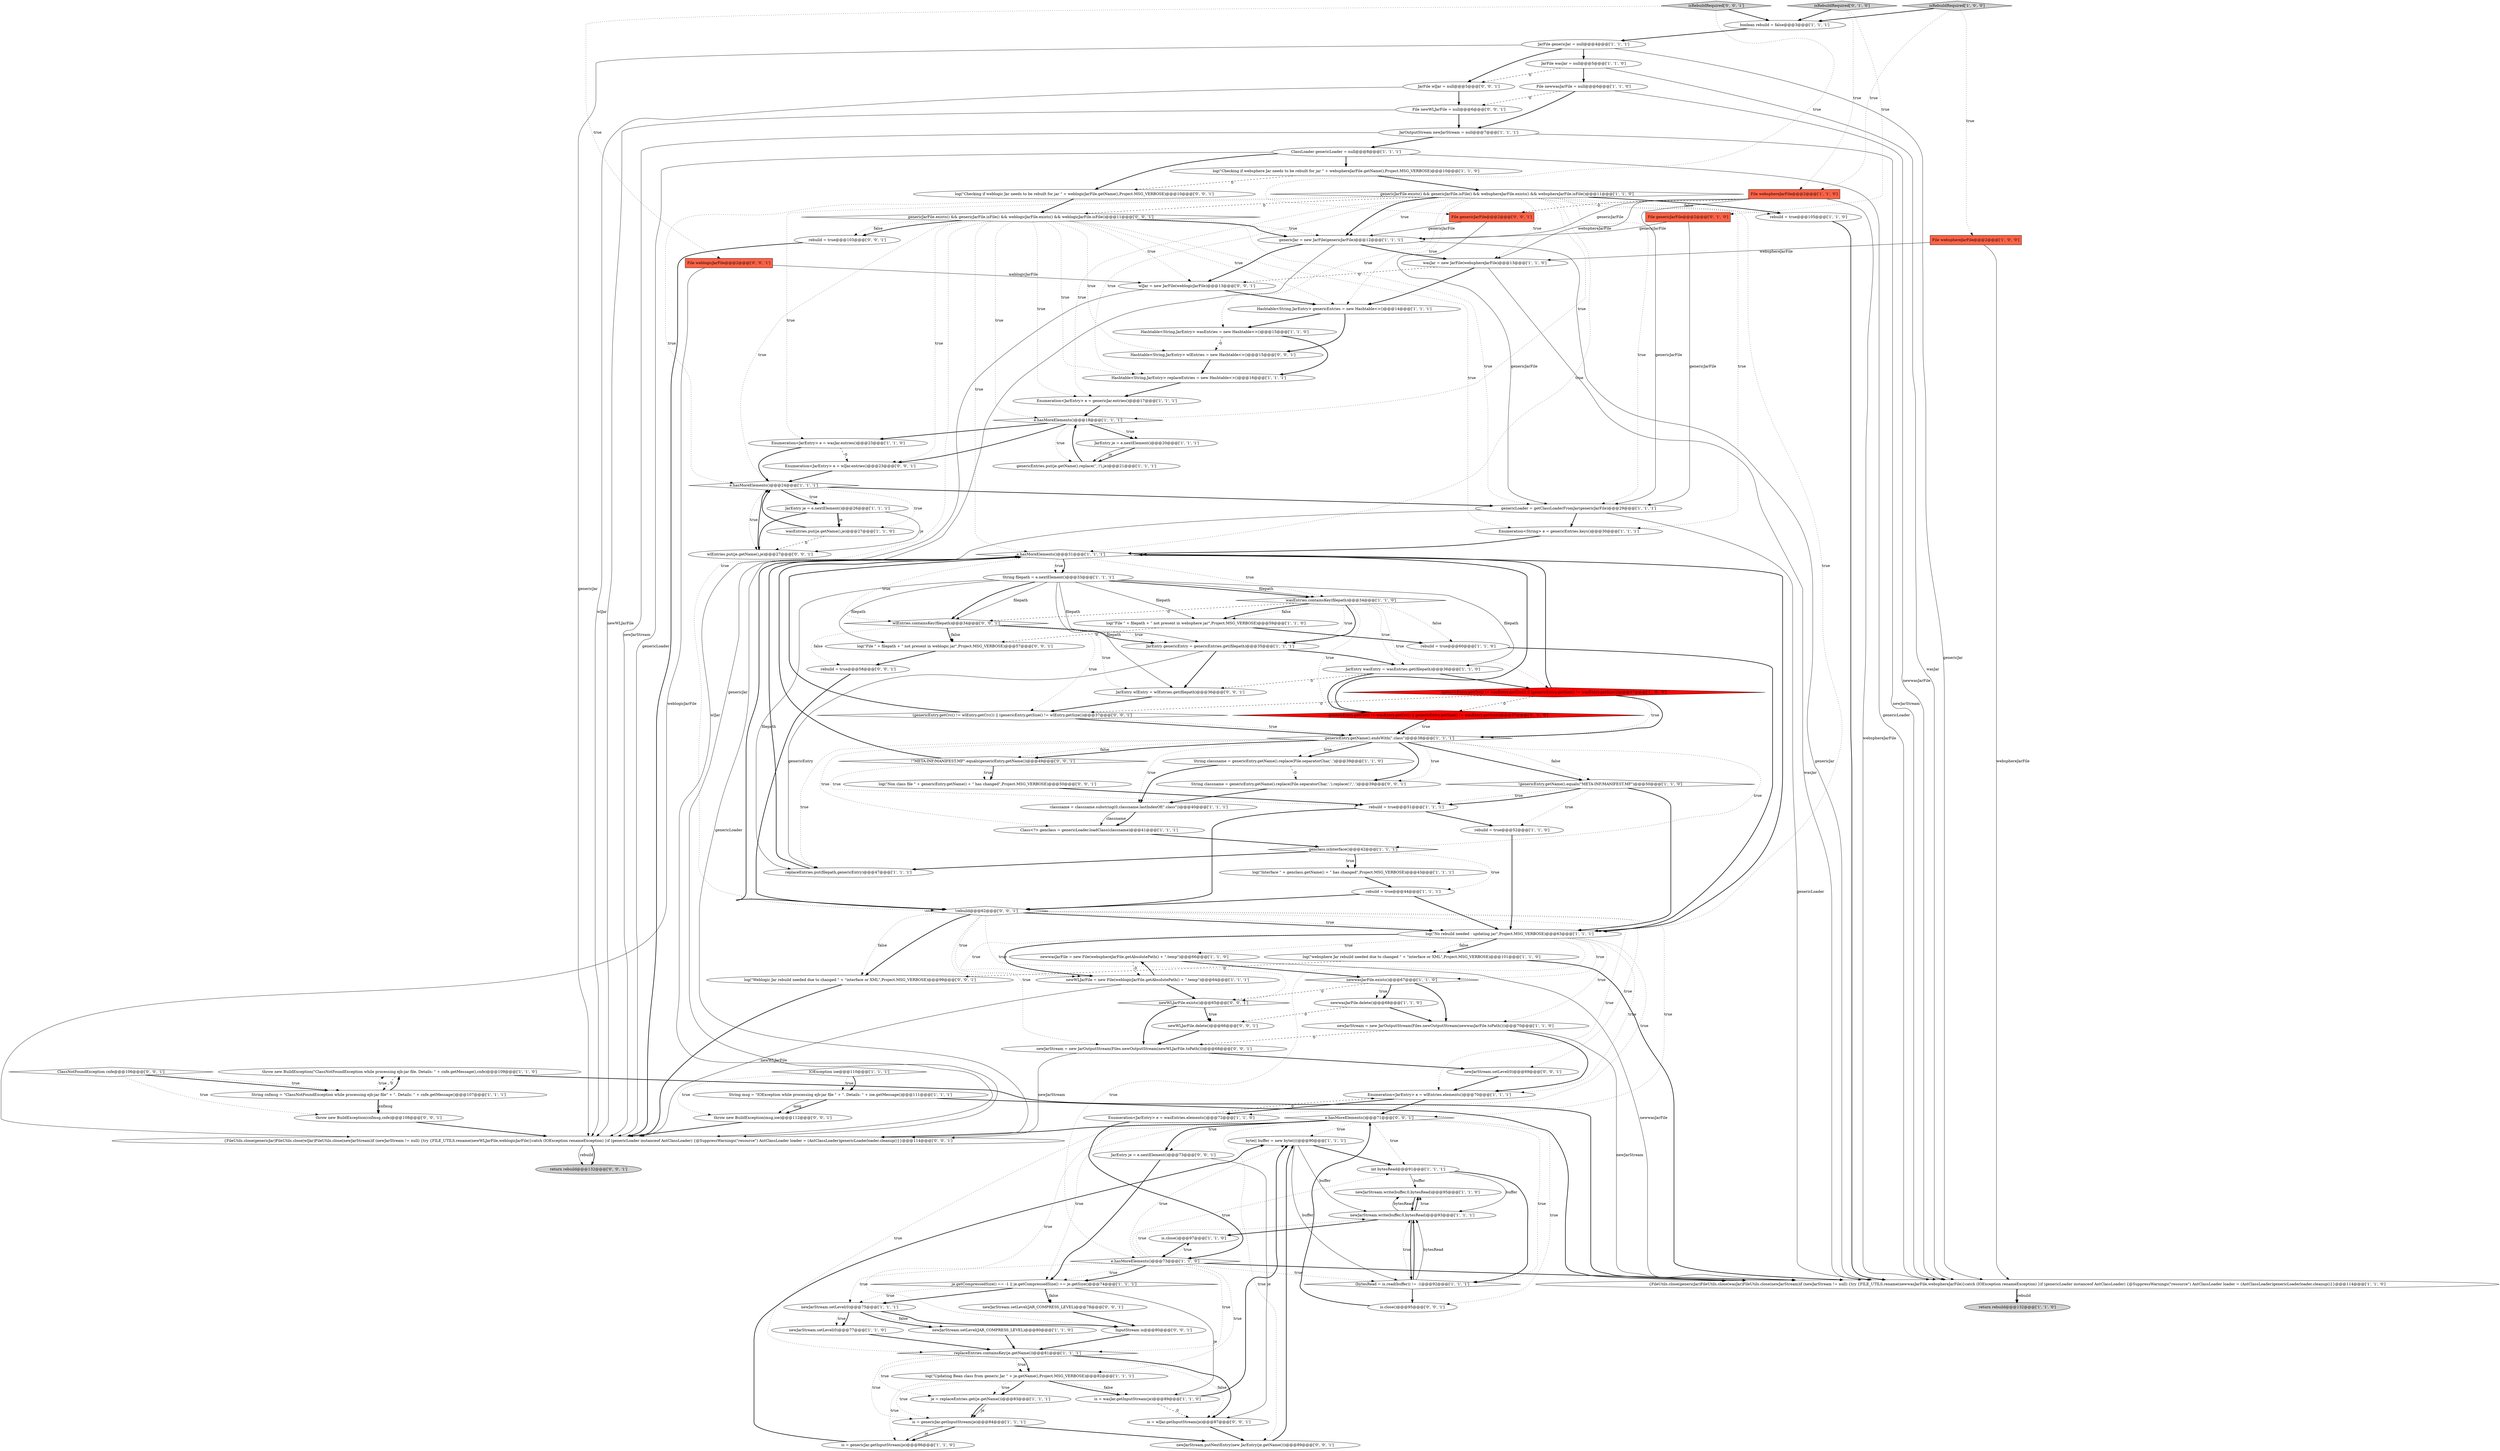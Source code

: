 digraph {
107 [style = filled, label = "File newWLJarFile = null@@@6@@@['0', '0', '1']", fillcolor = white, shape = ellipse image = "AAA0AAABBB3BBB"];
83 [style = filled, label = "isRebuildRequired['0', '0', '1']", fillcolor = lightgray, shape = diamond image = "AAA0AAABBB3BBB"];
32 [style = filled, label = "String classname = genericEntry.getName().replace(File.separatorChar,'.')@@@39@@@['1', '1', '0']", fillcolor = white, shape = ellipse image = "AAA0AAABBB1BBB"];
28 [style = filled, label = "byte(( buffer = new byte((((@@@90@@@['1', '1', '1']", fillcolor = white, shape = ellipse image = "AAA0AAABBB1BBB"];
8 [style = filled, label = "genclass.isInterface()@@@42@@@['1', '1', '1']", fillcolor = white, shape = diamond image = "AAA0AAABBB1BBB"];
79 [style = filled, label = "isRebuildRequired['0', '1', '0']", fillcolor = lightgray, shape = diamond image = "AAA0AAABBB2BBB"];
72 [style = filled, label = "replaceEntries.containsKey(je.getName())@@@81@@@['1', '1', '1']", fillcolor = white, shape = diamond image = "AAA0AAABBB1BBB"];
20 [style = filled, label = "wasEntries.put(je.getName(),je)@@@27@@@['1', '1', '0']", fillcolor = white, shape = ellipse image = "AAA0AAABBB1BBB"];
74 [style = filled, label = "is.close()@@@97@@@['1', '1', '0']", fillcolor = white, shape = ellipse image = "AAA0AAABBB1BBB"];
51 [style = filled, label = "boolean rebuild = false@@@3@@@['1', '1', '1']", fillcolor = white, shape = ellipse image = "AAA0AAABBB1BBB"];
78 [style = filled, label = "File genericJarFile@@@2@@@['0', '1', '0']", fillcolor = tomato, shape = box image = "AAA0AAABBB2BBB"];
6 [style = filled, label = "genericEntries.put(je.getName().replace('\','/'),je)@@@21@@@['1', '1', '1']", fillcolor = white, shape = ellipse image = "AAA0AAABBB1BBB"];
114 [style = filled, label = "ClassNotFoundException cnfe@@@106@@@['0', '0', '1']", fillcolor = white, shape = diamond image = "AAA0AAABBB3BBB"];
24 [style = filled, label = "JarEntry wasEntry = wasEntries.get(filepath)@@@36@@@['1', '1', '0']", fillcolor = white, shape = ellipse image = "AAA0AAABBB1BBB"];
26 [style = filled, label = "JarFile genericJar = null@@@4@@@['1', '1', '1']", fillcolor = white, shape = ellipse image = "AAA0AAABBB1BBB"];
27 [style = filled, label = "e.hasMoreElements()@@@24@@@['1', '1', '1']", fillcolor = white, shape = diamond image = "AAA0AAABBB1BBB"];
42 [style = filled, label = "wasJar = new JarFile(websphereJarFile)@@@13@@@['1', '1', '0']", fillcolor = white, shape = ellipse image = "AAA0AAABBB1BBB"];
3 [style = filled, label = "rebuild = true@@@60@@@['1', '1', '0']", fillcolor = white, shape = ellipse image = "AAA0AAABBB1BBB"];
116 [style = filled, label = "(genericEntry.getCrc() != wlEntry.getCrc()) || (genericEntry.getSize() != wlEntry.getSize())@@@37@@@['0', '0', '1']", fillcolor = white, shape = diamond image = "AAA0AAABBB3BBB"];
91 [style = filled, label = "Enumeration<JarEntry> e = wlJar.entries()@@@23@@@['0', '0', '1']", fillcolor = white, shape = ellipse image = "AAA0AAABBB3BBB"];
65 [style = filled, label = "newJarStream.setLevel(0)@@@75@@@['1', '1', '1']", fillcolor = white, shape = ellipse image = "AAA0AAABBB1BBB"];
25 [style = filled, label = "int bytesRead@@@91@@@['1', '1', '1']", fillcolor = white, shape = ellipse image = "AAA0AAABBB1BBB"];
50 [style = filled, label = "!genericEntry.getName().equals(\"META-INF/MANIFEST.MF\")@@@50@@@['1', '1', '0']", fillcolor = white, shape = diamond image = "AAA0AAABBB1BBB"];
33 [style = filled, label = "JarEntry genericEntry = genericEntries.get(filepath)@@@35@@@['1', '1', '1']", fillcolor = white, shape = ellipse image = "AAA0AAABBB1BBB"];
14 [style = filled, label = "String cnfmsg = \"ClassNotFoundException while processing ejb-jar file\" + \". Details: \" + cnfe.getMessage()@@@107@@@['1', '1', '1']", fillcolor = white, shape = ellipse image = "AAA0AAABBB1BBB"];
109 [style = filled, label = "genericJarFile.exists() && genericJarFile.isFile() && weblogicJarFile.exists() && weblogicJarFile.isFile()@@@11@@@['0', '0', '1']", fillcolor = white, shape = diamond image = "AAA0AAABBB3BBB"];
113 [style = filled, label = "newJarStream.setLevel(JAR_COMPRESS_LEVEL)@@@78@@@['0', '0', '1']", fillcolor = white, shape = ellipse image = "AAA0AAABBB3BBB"];
100 [style = filled, label = "File weblogicJarFile@@@2@@@['0', '0', '1']", fillcolor = tomato, shape = box image = "AAA0AAABBB3BBB"];
104 [style = filled, label = "log(\"Checking if weblogic Jar needs to be rebuilt for jar \" + weblogicJarFile.getName(),Project.MSG_VERBOSE)@@@10@@@['0', '0', '1']", fillcolor = white, shape = ellipse image = "AAA0AAABBB3BBB"];
54 [style = filled, label = "is = genericJar.getInputStream(je)@@@86@@@['1', '1', '0']", fillcolor = white, shape = ellipse image = "AAA0AAABBB1BBB"];
44 [style = filled, label = "log(\"No rebuild needed - updating jar\",Project.MSG_VERBOSE)@@@63@@@['1', '1', '1']", fillcolor = white, shape = ellipse image = "AAA0AAABBB1BBB"];
5 [style = filled, label = "genericJarFile.exists() && genericJarFile.isFile() && websphereJarFile.exists() && websphereJarFile.isFile()@@@11@@@['1', '1', '0']", fillcolor = white, shape = diamond image = "AAA0AAABBB1BBB"];
45 [style = filled, label = "String msg = \"IOException while processing ejb-jar file \" + \". Details: \" + ioe.getMessage()@@@111@@@['1', '1', '1']", fillcolor = white, shape = ellipse image = "AAA0AAABBB1BBB"];
115 [style = filled, label = "newWLJarFile.exists()@@@65@@@['0', '0', '1']", fillcolor = white, shape = diamond image = "AAA0AAABBB3BBB"];
35 [style = filled, label = "is = wasJar.getInputStream(je)@@@89@@@['1', '1', '0']", fillcolor = white, shape = ellipse image = "AAA0AAABBB1BBB"];
86 [style = filled, label = "is.close()@@@95@@@['0', '0', '1']", fillcolor = white, shape = ellipse image = "AAA0AAABBB3BBB"];
88 [style = filled, label = "newWLJarFile.delete()@@@66@@@['0', '0', '1']", fillcolor = white, shape = ellipse image = "AAA0AAABBB3BBB"];
95 [style = filled, label = "throw new BuildException(cnfmsg,cnfe)@@@108@@@['0', '0', '1']", fillcolor = white, shape = ellipse image = "AAA0AAABBB3BBB"];
48 [style = filled, label = "log(\"Updating Bean class from generic Jar \" + je.getName(),Project.MSG_VERBOSE)@@@82@@@['1', '1', '1']", fillcolor = white, shape = ellipse image = "AAA0AAABBB1BBB"];
94 [style = filled, label = "is = wlJar.getInputStream(je)@@@87@@@['0', '0', '1']", fillcolor = white, shape = ellipse image = "AAA0AAABBB3BBB"];
93 [style = filled, label = "wlEntries.put(je.getName(),je)@@@27@@@['0', '0', '1']", fillcolor = white, shape = ellipse image = "AAA0AAABBB3BBB"];
103 [style = filled, label = "return rebuild@@@132@@@['0', '0', '1']", fillcolor = lightgray, shape = ellipse image = "AAA0AAABBB3BBB"];
59 [style = filled, label = "JarEntry je = e.nextElement()@@@20@@@['1', '1', '1']", fillcolor = white, shape = ellipse image = "AAA0AAABBB1BBB"];
97 [style = filled, label = "Hashtable<String,JarEntry> wlEntries = new Hashtable<>()@@@15@@@['0', '0', '1']", fillcolor = white, shape = ellipse image = "AAA0AAABBB3BBB"];
84 [style = filled, label = "String classname = genericEntry.getName().replace(File.separatorChar,'.').replace('/','.')@@@39@@@['0', '0', '1']", fillcolor = white, shape = ellipse image = "AAA0AAABBB3BBB"];
105 [style = filled, label = "!rebuild@@@62@@@['0', '0', '1']", fillcolor = white, shape = diamond image = "AAA0AAABBB3BBB"];
101 [style = filled, label = "newJarStream.putNextEntry(new JarEntry(je.getName()))@@@89@@@['0', '0', '1']", fillcolor = white, shape = ellipse image = "AAA0AAABBB3BBB"];
40 [style = filled, label = "rebuild = true@@@51@@@['1', '1', '1']", fillcolor = white, shape = ellipse image = "AAA0AAABBB1BBB"];
106 [style = filled, label = "InputStream is@@@80@@@['0', '0', '1']", fillcolor = white, shape = ellipse image = "AAA0AAABBB3BBB"];
62 [style = filled, label = "Enumeration<JarEntry> e = wlEntries.elements()@@@70@@@['1', '1', '1']", fillcolor = white, shape = ellipse image = "AAA0AAABBB1BBB"];
36 [style = filled, label = "newJarStream.write(buffer,0,bytesRead)@@@95@@@['1', '1', '0']", fillcolor = white, shape = ellipse image = "AAA0AAABBB1BBB"];
9 [style = filled, label = "Hashtable<String,JarEntry> genericEntries = new Hashtable<>()@@@14@@@['1', '1', '1']", fillcolor = white, shape = ellipse image = "AAA0AAABBB1BBB"];
87 [style = filled, label = "JarEntry je = e.nextElement()@@@73@@@['0', '0', '1']", fillcolor = white, shape = ellipse image = "AAA0AAABBB3BBB"];
96 [style = filled, label = "{FileUtils.close(genericJar)FileUtils.close(wlJar)FileUtils.close(newJarStream)if (newJarStream != null) {try {FILE_UTILS.rename(newWLJarFile,weblogicJarFile)}catch (IOException renameException) }if (genericLoader instanceof AntClassLoader) {@SuppressWarnings(\"resource\") AntClassLoader loader = (AntClassLoader)genericLoaderloader.cleanup()}}@@@114@@@['0', '0', '1']", fillcolor = white, shape = ellipse image = "AAA0AAABBB3BBB"];
108 [style = filled, label = "throw new BuildException(msg,ioe)@@@112@@@['0', '0', '1']", fillcolor = white, shape = ellipse image = "AAA0AAABBB3BBB"];
11 [style = filled, label = "newwasJarFile = new File(websphereJarFile.getAbsolutePath() + \".temp\")@@@66@@@['1', '1', '0']", fillcolor = white, shape = ellipse image = "AAA0AAABBB1BBB"];
111 [style = filled, label = "JarFile wlJar = null@@@5@@@['0', '0', '1']", fillcolor = white, shape = ellipse image = "AAA0AAABBB3BBB"];
12 [style = filled, label = "IOException ioe@@@110@@@['1', '1', '1']", fillcolor = white, shape = diamond image = "AAA0AAABBB1BBB"];
118 [style = filled, label = "File genericJarFile@@@2@@@['0', '0', '1']", fillcolor = tomato, shape = box image = "AAA0AAABBB3BBB"];
37 [style = filled, label = "Hashtable<String,JarEntry> replaceEntries = new Hashtable<>()@@@16@@@['1', '1', '1']", fillcolor = white, shape = ellipse image = "AAA0AAABBB1BBB"];
89 [style = filled, label = "newJarStream.setLevel(0)@@@69@@@['0', '0', '1']", fillcolor = white, shape = ellipse image = "AAA0AAABBB3BBB"];
53 [style = filled, label = "String filepath = e.nextElement()@@@33@@@['1', '1', '1']", fillcolor = white, shape = ellipse image = "AAA0AAABBB1BBB"];
7 [style = filled, label = "Enumeration<String> e = genericEntries.keys()@@@30@@@['1', '1', '1']", fillcolor = white, shape = ellipse image = "AAA0AAABBB1BBB"];
67 [style = filled, label = "Hashtable<String,JarEntry> wasEntries = new Hashtable<>()@@@15@@@['1', '1', '0']", fillcolor = white, shape = ellipse image = "AAA0AAABBB1BBB"];
19 [style = filled, label = "ClassLoader genericLoader = null@@@8@@@['1', '1', '1']", fillcolor = white, shape = ellipse image = "AAA0AAABBB1BBB"];
1 [style = filled, label = "log(\"Interface \" + genclass.getName() + \" has changed\",Project.MSG_VERBOSE)@@@43@@@['1', '1', '1']", fillcolor = white, shape = ellipse image = "AAA0AAABBB1BBB"];
41 [style = filled, label = "Enumeration<JarEntry> e = genericJar.entries()@@@17@@@['1', '1', '1']", fillcolor = white, shape = ellipse image = "AAA0AAABBB1BBB"];
22 [style = filled, label = "JarEntry je = e.nextElement()@@@26@@@['1', '1', '1']", fillcolor = white, shape = ellipse image = "AAA0AAABBB1BBB"];
98 [style = filled, label = "rebuild = true@@@103@@@['0', '0', '1']", fillcolor = white, shape = ellipse image = "AAA0AAABBB3BBB"];
21 [style = filled, label = "rebuild = true@@@105@@@['1', '1', '0']", fillcolor = white, shape = ellipse image = "AAA0AAABBB1BBB"];
117 [style = filled, label = "!\"META-INF/MANIFEST.MF\".equals(genericEntry.getName())@@@49@@@['0', '0', '1']", fillcolor = white, shape = diamond image = "AAA0AAABBB3BBB"];
70 [style = filled, label = "(genericEntry.getCrc() != wasEntry.getCrc()) || (genericEntry.getSize() != wasEntry.getSize())@@@37@@@['1', '0', '0']", fillcolor = red, shape = diamond image = "AAA1AAABBB1BBB"];
68 [style = filled, label = "wasEntries.containsKey(filepath)@@@34@@@['1', '1', '0']", fillcolor = white, shape = diamond image = "AAA0AAABBB1BBB"];
99 [style = filled, label = "wlEntries.containsKey(filepath)@@@34@@@['0', '0', '1']", fillcolor = white, shape = diamond image = "AAA0AAABBB3BBB"];
56 [style = filled, label = "{FileUtils.close(genericJar)FileUtils.close(wasJar)FileUtils.close(newJarStream)if (newJarStream != null) {try {FILE_UTILS.rename(newwasJarFile,websphereJarFile)}catch (IOException renameException) }if (genericLoader instanceof AntClassLoader) {@SuppressWarnings(\"resource\") AntClassLoader loader = (AntClassLoader)genericLoaderloader.cleanup()}}@@@114@@@['1', '1', '0']", fillcolor = white, shape = ellipse image = "AAA0AAABBB1BBB"];
58 [style = filled, label = "je = replaceEntries.get(je.getName())@@@83@@@['1', '1', '1']", fillcolor = white, shape = ellipse image = "AAA0AAABBB1BBB"];
66 [style = filled, label = "genericJar = new JarFile(genericJarFile)@@@12@@@['1', '1', '1']", fillcolor = white, shape = ellipse image = "AAA0AAABBB1BBB"];
13 [style = filled, label = "e.hasMoreElements()@@@31@@@['1', '1', '1']", fillcolor = white, shape = diamond image = "AAA0AAABBB1BBB"];
47 [style = filled, label = "JarOutputStream newJarStream = null@@@7@@@['1', '1', '1']", fillcolor = white, shape = ellipse image = "AAA0AAABBB1BBB"];
49 [style = filled, label = "genericEntry.getName().endsWith(\".class\")@@@38@@@['1', '1', '1']", fillcolor = white, shape = diamond image = "AAA0AAABBB1BBB"];
81 [style = filled, label = "JarEntry wlEntry = wlEntries.get(filepath)@@@36@@@['0', '0', '1']", fillcolor = white, shape = ellipse image = "AAA0AAABBB3BBB"];
10 [style = filled, label = "File newwasJarFile = null@@@6@@@['1', '1', '0']", fillcolor = white, shape = ellipse image = "AAA0AAABBB1BBB"];
38 [style = filled, label = "newwasJarFile.exists()@@@67@@@['1', '1', '0']", fillcolor = white, shape = diamond image = "AAA0AAABBB1BBB"];
64 [style = filled, label = "Enumeration<JarEntry> e = wasJar.entries()@@@23@@@['1', '1', '0']", fillcolor = white, shape = ellipse image = "AAA0AAABBB1BBB"];
23 [style = filled, label = "genericLoader = getClassLoaderFromJar(genericJarFile)@@@29@@@['1', '1', '1']", fillcolor = white, shape = ellipse image = "AAA0AAABBB1BBB"];
63 [style = filled, label = "throw new BuildException(\"ClassNotFoundException while processing ejb-jar file. Details: \" + cnfe.getMessage(),cnfe)@@@109@@@['1', '1', '0']", fillcolor = white, shape = ellipse image = "AAA0AAABBB1BBB"];
39 [style = filled, label = "classname = classname.substring(0,classname.lastIndexOf(\".class\"))@@@40@@@['1', '1', '1']", fillcolor = white, shape = ellipse image = "AAA0AAABBB1BBB"];
110 [style = filled, label = "log(\"Weblogic Jar rebuild needed due to changed \" + \"interface or XML\",Project.MSG_VERBOSE)@@@99@@@['0', '0', '1']", fillcolor = white, shape = ellipse image = "AAA0AAABBB3BBB"];
73 [style = filled, label = "newJarStream.setLevel(0)@@@77@@@['1', '1', '0']", fillcolor = white, shape = ellipse image = "AAA0AAABBB1BBB"];
34 [style = filled, label = "return rebuild@@@132@@@['1', '1', '0']", fillcolor = lightgray, shape = ellipse image = "AAA0AAABBB1BBB"];
85 [style = filled, label = "e.hasMoreElements()@@@71@@@['0', '0', '1']", fillcolor = white, shape = diamond image = "AAA0AAABBB3BBB"];
4 [style = filled, label = "File websphereJarFile@@@2@@@['1', '0', '0']", fillcolor = tomato, shape = box image = "AAA0AAABBB1BBB"];
76 [style = filled, label = "newwasJarFile.delete()@@@68@@@['1', '1', '0']", fillcolor = white, shape = ellipse image = "AAA0AAABBB1BBB"];
80 [style = filled, label = "genericEntry.getCrc() != wasEntry.getCrc() || genericEntry.getSize() != wasEntry.getSize()@@@37@@@['0', '1', '0']", fillcolor = red, shape = diamond image = "AAA1AAABBB2BBB"];
0 [style = filled, label = "newJarStream.write(buffer,0,bytesRead)@@@93@@@['1', '1', '1']", fillcolor = white, shape = ellipse image = "AAA0AAABBB1BBB"];
69 [style = filled, label = "File websphereJarFile@@@2@@@['1', '1', '0']", fillcolor = tomato, shape = box image = "AAA0AAABBB1BBB"];
71 [style = filled, label = "Class<?> genclass = genericLoader.loadClass(classname)@@@41@@@['1', '1', '1']", fillcolor = white, shape = ellipse image = "AAA0AAABBB1BBB"];
61 [style = filled, label = "log(\"websphere Jar rebuild needed due to changed \" + \"interface or XML\",Project.MSG_VERBOSE)@@@101@@@['1', '1', '0']", fillcolor = white, shape = ellipse image = "AAA0AAABBB1BBB"];
82 [style = filled, label = "wlJar = new JarFile(weblogicJarFile)@@@13@@@['0', '0', '1']", fillcolor = white, shape = ellipse image = "AAA0AAABBB3BBB"];
30 [style = filled, label = "newWLJarFile = new File(weblogicJarFile.getAbsolutePath() + \".temp\")@@@64@@@['1', '1', '1']", fillcolor = white, shape = ellipse image = "AAA0AAABBB1BBB"];
112 [style = filled, label = "log(\"File \" + filepath + \" not present in weblogic jar\",Project.MSG_VERBOSE)@@@57@@@['0', '0', '1']", fillcolor = white, shape = ellipse image = "AAA0AAABBB3BBB"];
17 [style = filled, label = "is = genericJar.getInputStream(je)@@@84@@@['1', '1', '1']", fillcolor = white, shape = ellipse image = "AAA0AAABBB1BBB"];
60 [style = filled, label = "newJarStream = new JarOutputStream(Files.newOutputStream(newwasJarFile.toPath()))@@@70@@@['1', '1', '0']", fillcolor = white, shape = ellipse image = "AAA0AAABBB1BBB"];
46 [style = filled, label = "JarFile wasJar = null@@@5@@@['1', '1', '0']", fillcolor = white, shape = ellipse image = "AAA0AAABBB1BBB"];
55 [style = filled, label = "je.getCompressedSize() == -1 || je.getCompressedSize() == je.getSize()@@@74@@@['1', '1', '1']", fillcolor = white, shape = diamond image = "AAA0AAABBB1BBB"];
43 [style = filled, label = "rebuild = true@@@44@@@['1', '1', '1']", fillcolor = white, shape = ellipse image = "AAA0AAABBB1BBB"];
92 [style = filled, label = "rebuild = true@@@58@@@['0', '0', '1']", fillcolor = white, shape = ellipse image = "AAA0AAABBB3BBB"];
16 [style = filled, label = "replaceEntries.put(filepath,genericEntry)@@@47@@@['1', '1', '1']", fillcolor = white, shape = ellipse image = "AAA0AAABBB1BBB"];
15 [style = filled, label = "isRebuildRequired['1', '0', '0']", fillcolor = lightgray, shape = diamond image = "AAA0AAABBB1BBB"];
52 [style = filled, label = "rebuild = true@@@52@@@['1', '1', '0']", fillcolor = white, shape = ellipse image = "AAA0AAABBB1BBB"];
18 [style = filled, label = "e.hasMoreElements()@@@18@@@['1', '1', '1']", fillcolor = white, shape = diamond image = "AAA0AAABBB1BBB"];
57 [style = filled, label = "log(\"Checking if websphere Jar needs to be rebuilt for jar \" + websphereJarFile.getName(),Project.MSG_VERBOSE)@@@10@@@['1', '1', '0']", fillcolor = white, shape = ellipse image = "AAA0AAABBB1BBB"];
102 [style = filled, label = "newJarStream = new JarOutputStream(Files.newOutputStream(newWLJarFile.toPath()))@@@68@@@['0', '0', '1']", fillcolor = white, shape = ellipse image = "AAA0AAABBB3BBB"];
29 [style = filled, label = "log(\"File \" + filepath + \" not present in websphere jar\",Project.MSG_VERBOSE)@@@59@@@['1', '1', '0']", fillcolor = white, shape = ellipse image = "AAA0AAABBB1BBB"];
2 [style = filled, label = "(bytesRead = is.read(buffer)) != -1@@@92@@@['1', '1', '1']", fillcolor = white, shape = diamond image = "AAA0AAABBB1BBB"];
31 [style = filled, label = "newJarStream.setLevel(JAR_COMPRESS_LEVEL)@@@80@@@['1', '1', '0']", fillcolor = white, shape = ellipse image = "AAA0AAABBB1BBB"];
90 [style = filled, label = "log(\"Non class file \" + genericEntry.getName() + \" has changed\",Project.MSG_VERBOSE)@@@50@@@['0', '0', '1']", fillcolor = white, shape = ellipse image = "AAA0AAABBB3BBB"];
77 [style = filled, label = "Enumeration<JarEntry> e = wasEntries.elements()@@@72@@@['1', '1', '0']", fillcolor = white, shape = ellipse image = "AAA0AAABBB1BBB"];
75 [style = filled, label = "e.hasMoreElements()@@@73@@@['1', '1', '0']", fillcolor = white, shape = diamond image = "AAA0AAABBB1BBB"];
75->56 [style = bold, label=""];
46->56 [style = solid, label="wasJar"];
56->34 [style = bold, label=""];
99->92 [style = dotted, label="false"];
61->56 [style = bold, label=""];
109->41 [style = dotted, label="true"];
49->39 [style = dotted, label="true"];
68->80 [style = dotted, label="true"];
26->56 [style = solid, label="genericJar"];
30->11 [style = bold, label=""];
5->13 [style = dotted, label="true"];
62->77 [style = bold, label=""];
76->60 [style = bold, label=""];
21->56 [style = bold, label=""];
115->88 [style = bold, label=""];
51->26 [style = bold, label=""];
28->25 [style = bold, label=""];
105->89 [style = dotted, label="true"];
68->29 [style = dotted, label="false"];
66->96 [style = solid, label="genericJar"];
79->69 [style = dotted, label="true"];
116->49 [style = bold, label=""];
26->46 [style = bold, label=""];
70->13 [style = bold, label=""];
27->22 [style = dotted, label="true"];
40->52 [style = bold, label=""];
94->101 [style = bold, label=""];
75->48 [style = dotted, label="true"];
44->62 [style = dotted, label="true"];
105->110 [style = dotted, label="false"];
27->22 [style = bold, label=""];
25->2 [style = bold, label=""];
114->95 [style = dotted, label="true"];
44->11 [style = dotted, label="true"];
18->6 [style = dotted, label="true"];
49->32 [style = bold, label=""];
13->105 [style = bold, label=""];
19->57 [style = bold, label=""];
83->51 [style = bold, label=""];
5->42 [style = dotted, label="true"];
32->84 [style = dashed, label="0"];
53->68 [style = bold, label=""];
100->96 [style = solid, label="weblogicJarFile"];
45->56 [style = bold, label=""];
69->23 [style = solid, label="genericJarFile"];
66->56 [style = solid, label="genericJar"];
2->86 [style = bold, label=""];
53->112 [style = solid, label="filepath"];
11->56 [style = solid, label="newwasJarFile"];
99->116 [style = dotted, label="true"];
75->55 [style = bold, label=""];
5->109 [style = dashed, label="0"];
74->75 [style = bold, label=""];
48->58 [style = bold, label=""];
87->94 [style = solid, label="je"];
65->31 [style = bold, label=""];
25->0 [style = solid, label="buffer"];
0->74 [style = bold, label=""];
49->117 [style = dotted, label="false"];
48->58 [style = dotted, label="true"];
105->44 [style = bold, label=""];
53->29 [style = solid, label="filepath"];
82->96 [style = solid, label="wlJar"];
45->108 [style = bold, label=""];
39->71 [style = solid, label="classname"];
42->82 [style = dashed, label="0"];
72->48 [style = dotted, label="true"];
54->28 [style = bold, label=""];
44->60 [style = dotted, label="true"];
72->48 [style = bold, label=""];
11->38 [style = bold, label=""];
80->13 [style = bold, label=""];
42->56 [style = solid, label="wasJar"];
105->30 [style = dotted, label="true"];
49->50 [style = dotted, label="false"];
33->81 [style = bold, label=""];
65->31 [style = dotted, label="false"];
5->66 [style = bold, label=""];
38->60 [style = bold, label=""];
85->25 [style = dotted, label="true"];
75->25 [style = dotted, label="true"];
109->9 [style = dotted, label="true"];
55->65 [style = dotted, label="true"];
28->2 [style = solid, label="buffer"];
47->19 [style = bold, label=""];
22->93 [style = bold, label=""];
43->105 [style = bold, label=""];
76->88 [style = dashed, label="0"];
11->30 [style = dashed, label="0"];
118->66 [style = solid, label="genericJarFile"];
49->32 [style = dotted, label="true"];
69->56 [style = solid, label="websphereJarFile"];
68->99 [style = dashed, label="0"];
99->81 [style = dotted, label="true"];
24->81 [style = dashed, label="0"];
13->68 [style = dotted, label="true"];
53->99 [style = solid, label="filepath"];
109->37 [style = dotted, label="true"];
42->9 [style = bold, label=""];
106->72 [style = bold, label=""];
63->56 [style = bold, label=""];
80->49 [style = bold, label=""];
5->66 [style = dotted, label="true"];
20->27 [style = bold, label=""];
107->96 [style = solid, label="newWLJarFile"];
8->1 [style = bold, label=""];
58->17 [style = solid, label="je"];
36->0 [style = bold, label=""];
79->51 [style = bold, label=""];
44->61 [style = dotted, label="false"];
84->39 [style = bold, label=""];
64->91 [style = dashed, label="0"];
62->85 [style = bold, label=""];
5->9 [style = dotted, label="true"];
100->82 [style = solid, label="weblogicJarFile"];
24->80 [style = bold, label=""];
59->6 [style = bold, label=""];
85->106 [style = dotted, label="true"];
53->33 [style = solid, label="filepath"];
43->44 [style = bold, label=""];
97->37 [style = bold, label=""];
68->70 [style = dotted, label="true"];
53->99 [style = bold, label=""];
105->102 [style = dotted, label="true"];
82->9 [style = bold, label=""];
99->112 [style = dotted, label="false"];
53->24 [style = solid, label="filepath"];
109->98 [style = bold, label=""];
83->100 [style = dotted, label="true"];
60->62 [style = bold, label=""];
109->97 [style = dotted, label="true"];
0->36 [style = bold, label=""];
23->96 [style = solid, label="genericLoader"];
93->27 [style = bold, label=""];
55->65 [style = bold, label=""];
8->43 [style = dotted, label="true"];
27->20 [style = dotted, label="true"];
75->28 [style = dotted, label="true"];
57->5 [style = bold, label=""];
72->94 [style = dotted, label="false"];
19->104 [style = bold, label=""];
85->72 [style = dotted, label="true"];
85->96 [style = bold, label=""];
44->30 [style = bold, label=""];
44->61 [style = bold, label=""];
117->13 [style = bold, label=""];
33->16 [style = solid, label="genericEntry"];
49->8 [style = dotted, label="true"];
70->49 [style = dotted, label="true"];
109->105 [style = dotted, label="true"];
5->41 [style = dotted, label="true"];
6->18 [style = bold, label=""];
116->49 [style = dotted, label="true"];
2->0 [style = solid, label="bytesRead"];
109->66 [style = bold, label=""];
75->0 [style = dotted, label="true"];
46->10 [style = bold, label=""];
79->78 [style = dotted, label="true"];
18->59 [style = bold, label=""];
49->50 [style = bold, label=""];
70->80 [style = dashed, label="0"];
14->63 [style = bold, label=""];
2->0 [style = bold, label=""];
75->2 [style = dotted, label="true"];
65->106 [style = bold, label=""];
85->87 [style = dotted, label="true"];
111->107 [style = bold, label=""];
69->42 [style = solid, label="websphereJarFile"];
41->18 [style = bold, label=""];
70->49 [style = bold, label=""];
49->16 [style = dotted, label="true"];
81->116 [style = bold, label=""];
92->105 [style = bold, label=""];
13->53 [style = bold, label=""];
39->71 [style = bold, label=""];
99->112 [style = bold, label=""];
29->3 [style = bold, label=""];
0->2 [style = bold, label=""];
68->33 [style = dotted, label="true"];
68->33 [style = bold, label=""];
5->21 [style = dotted, label="false"];
69->66 [style = solid, label="genericJarFile"];
75->65 [style = dotted, label="true"];
61->110 [style = dashed, label="0"];
105->110 [style = bold, label=""];
30->115 [style = bold, label=""];
0->36 [style = dotted, label="true"];
17->101 [style = bold, label=""];
26->96 [style = solid, label="genericJar"];
65->73 [style = dotted, label="true"];
69->118 [style = dashed, label="0"];
116->13 [style = bold, label=""];
27->23 [style = bold, label=""];
117->90 [style = dotted, label="true"];
83->118 [style = dotted, label="true"];
99->33 [style = bold, label=""];
5->37 [style = dotted, label="true"];
26->111 [style = bold, label=""];
17->54 [style = bold, label=""];
18->64 [style = bold, label=""];
50->44 [style = bold, label=""];
5->23 [style = dotted, label="true"];
88->102 [style = bold, label=""];
55->113 [style = bold, label=""];
48->35 [style = bold, label=""];
109->98 [style = dotted, label="false"];
53->68 [style = solid, label="filepath"];
58->17 [style = bold, label=""];
44->30 [style = dotted, label="true"];
68->3 [style = dotted, label="false"];
105->44 [style = dotted, label="true"];
19->96 [style = solid, label="genericLoader"];
38->115 [style = dashed, label="0"];
72->17 [style = dotted, label="true"];
48->54 [style = dotted, label="true"];
55->35 [style = solid, label="je"];
109->7 [style = dotted, label="true"];
2->0 [style = dotted, label="true"];
35->94 [style = dashed, label="0"];
109->23 [style = dotted, label="true"];
118->23 [style = solid, label="genericJarFile"];
35->28 [style = bold, label=""];
25->36 [style = solid, label="buffer"];
38->76 [style = dotted, label="true"];
20->93 [style = dashed, label="0"];
19->56 [style = solid, label="genericLoader"];
5->7 [style = dotted, label="true"];
53->81 [style = solid, label="filepath"];
70->116 [style = dashed, label="0"];
23->7 [style = bold, label=""];
68->24 [style = dotted, label="true"];
63->14 [style = dashed, label="0"];
77->62 [style = dashed, label="0"];
113->106 [style = bold, label=""];
22->93 [style = solid, label="je"];
47->96 [style = solid, label="newJarStream"];
59->6 [style = solid, label="je"];
109->18 [style = dotted, label="true"];
13->53 [style = dotted, label="true"];
115->88 [style = dotted, label="true"];
96->103 [style = solid, label="rebuild"];
48->35 [style = dotted, label="false"];
98->96 [style = bold, label=""];
99->33 [style = dotted, label="true"];
49->84 [style = dotted, label="true"];
33->24 [style = bold, label=""];
5->27 [style = dotted, label="true"];
117->40 [style = dotted, label="true"];
17->54 [style = solid, label="je"];
32->39 [style = bold, label=""];
71->8 [style = bold, label=""];
96->103 [style = bold, label=""];
75->72 [style = dotted, label="true"];
23->56 [style = solid, label="genericLoader"];
31->72 [style = bold, label=""];
50->40 [style = dotted, label="true"];
109->66 [style = dotted, label="true"];
1->43 [style = bold, label=""];
5->64 [style = dotted, label="true"];
85->55 [style = dotted, label="true"];
78->23 [style = solid, label="genericJarFile"];
15->4 [style = dotted, label="true"];
60->102 [style = dashed, label="0"];
85->87 [style = bold, label=""];
102->89 [style = bold, label=""];
86->85 [style = bold, label=""];
12->45 [style = dotted, label="true"];
14->95 [style = bold, label=""];
49->71 [style = dotted, label="true"];
91->27 [style = bold, label=""];
75->55 [style = dotted, label="true"];
10->47 [style = bold, label=""];
109->13 [style = dotted, label="true"];
114->14 [style = bold, label=""];
85->101 [style = dotted, label="true"];
9->97 [style = bold, label=""];
48->17 [style = dotted, label="true"];
72->94 [style = bold, label=""];
4->42 [style = solid, label="websphereJarFile"];
8->16 [style = bold, label=""];
52->44 [style = bold, label=""];
12->45 [style = bold, label=""];
38->76 [style = bold, label=""];
5->18 [style = dotted, label="true"];
50->52 [style = dotted, label="true"];
117->90 [style = bold, label=""];
27->93 [style = dotted, label="true"];
102->96 [style = solid, label="newJarStream"];
101->28 [style = bold, label=""];
115->102 [style = bold, label=""];
18->91 [style = bold, label=""];
40->105 [style = bold, label=""];
104->109 [style = bold, label=""];
5->44 [style = dotted, label="true"];
67->97 [style = dashed, label="0"];
105->62 [style = dotted, label="true"];
64->27 [style = bold, label=""];
46->111 [style = dashed, label="0"];
65->73 [style = bold, label=""];
49->117 [style = bold, label=""];
47->56 [style = solid, label="newJarStream"];
77->75 [style = bold, label=""];
89->62 [style = bold, label=""];
44->75 [style = dotted, label="true"];
15->69 [style = dotted, label="true"];
10->107 [style = dashed, label="0"];
78->66 [style = solid, label="genericJarFile"];
110->96 [style = bold, label=""];
0->36 [style = solid, label="bytesRead"];
114->14 [style = dotted, label="true"];
5->21 [style = bold, label=""];
22->20 [style = bold, label=""];
14->95 [style = solid, label="cnfmsg"];
28->0 [style = solid, label="buffer"];
44->38 [style = dotted, label="true"];
53->16 [style = solid, label="filepath"];
68->29 [style = bold, label=""];
29->112 [style = dashed, label="0"];
109->91 [style = dotted, label="true"];
16->13 [style = bold, label=""];
5->67 [style = dotted, label="true"];
22->20 [style = solid, label="je"];
37->41 [style = bold, label=""];
24->70 [style = bold, label=""];
80->49 [style = dotted, label="true"];
45->108 [style = solid, label="msg"];
72->58 [style = dotted, label="true"];
112->92 [style = bold, label=""];
13->99 [style = dotted, label="true"];
49->84 [style = bold, label=""];
55->113 [style = dotted, label="false"];
85->86 [style = dotted, label="true"];
3->44 [style = bold, label=""];
66->82 [style = bold, label=""];
105->85 [style = dotted, label="true"];
73->72 [style = bold, label=""];
66->42 [style = bold, label=""];
12->108 [style = dotted, label="true"];
60->56 [style = solid, label="newJarStream"];
109->27 [style = dotted, label="true"];
30->96 [style = solid, label="newWLJarFile"];
107->47 [style = bold, label=""];
105->115 [style = dotted, label="true"];
44->77 [style = dotted, label="true"];
111->96 [style = solid, label="wlJar"];
14->63 [style = dotted, label="true"];
7->13 [style = bold, label=""];
57->104 [style = dashed, label="0"];
85->28 [style = dotted, label="true"];
13->44 [style = bold, label=""];
90->40 [style = bold, label=""];
87->55 [style = bold, label=""];
108->96 [style = bold, label=""];
4->56 [style = solid, label="websphereJarFile"];
56->34 [style = solid, label="rebuild"];
75->74 [style = dotted, label="true"];
8->1 [style = dotted, label="true"];
10->56 [style = solid, label="newwasJarFile"];
50->40 [style = bold, label=""];
95->96 [style = bold, label=""];
67->37 [style = bold, label=""];
109->82 [style = dotted, label="true"];
85->2 [style = dotted, label="true"];
9->67 [style = bold, label=""];
18->59 [style = dotted, label="true"];
15->51 [style = bold, label=""];
}
